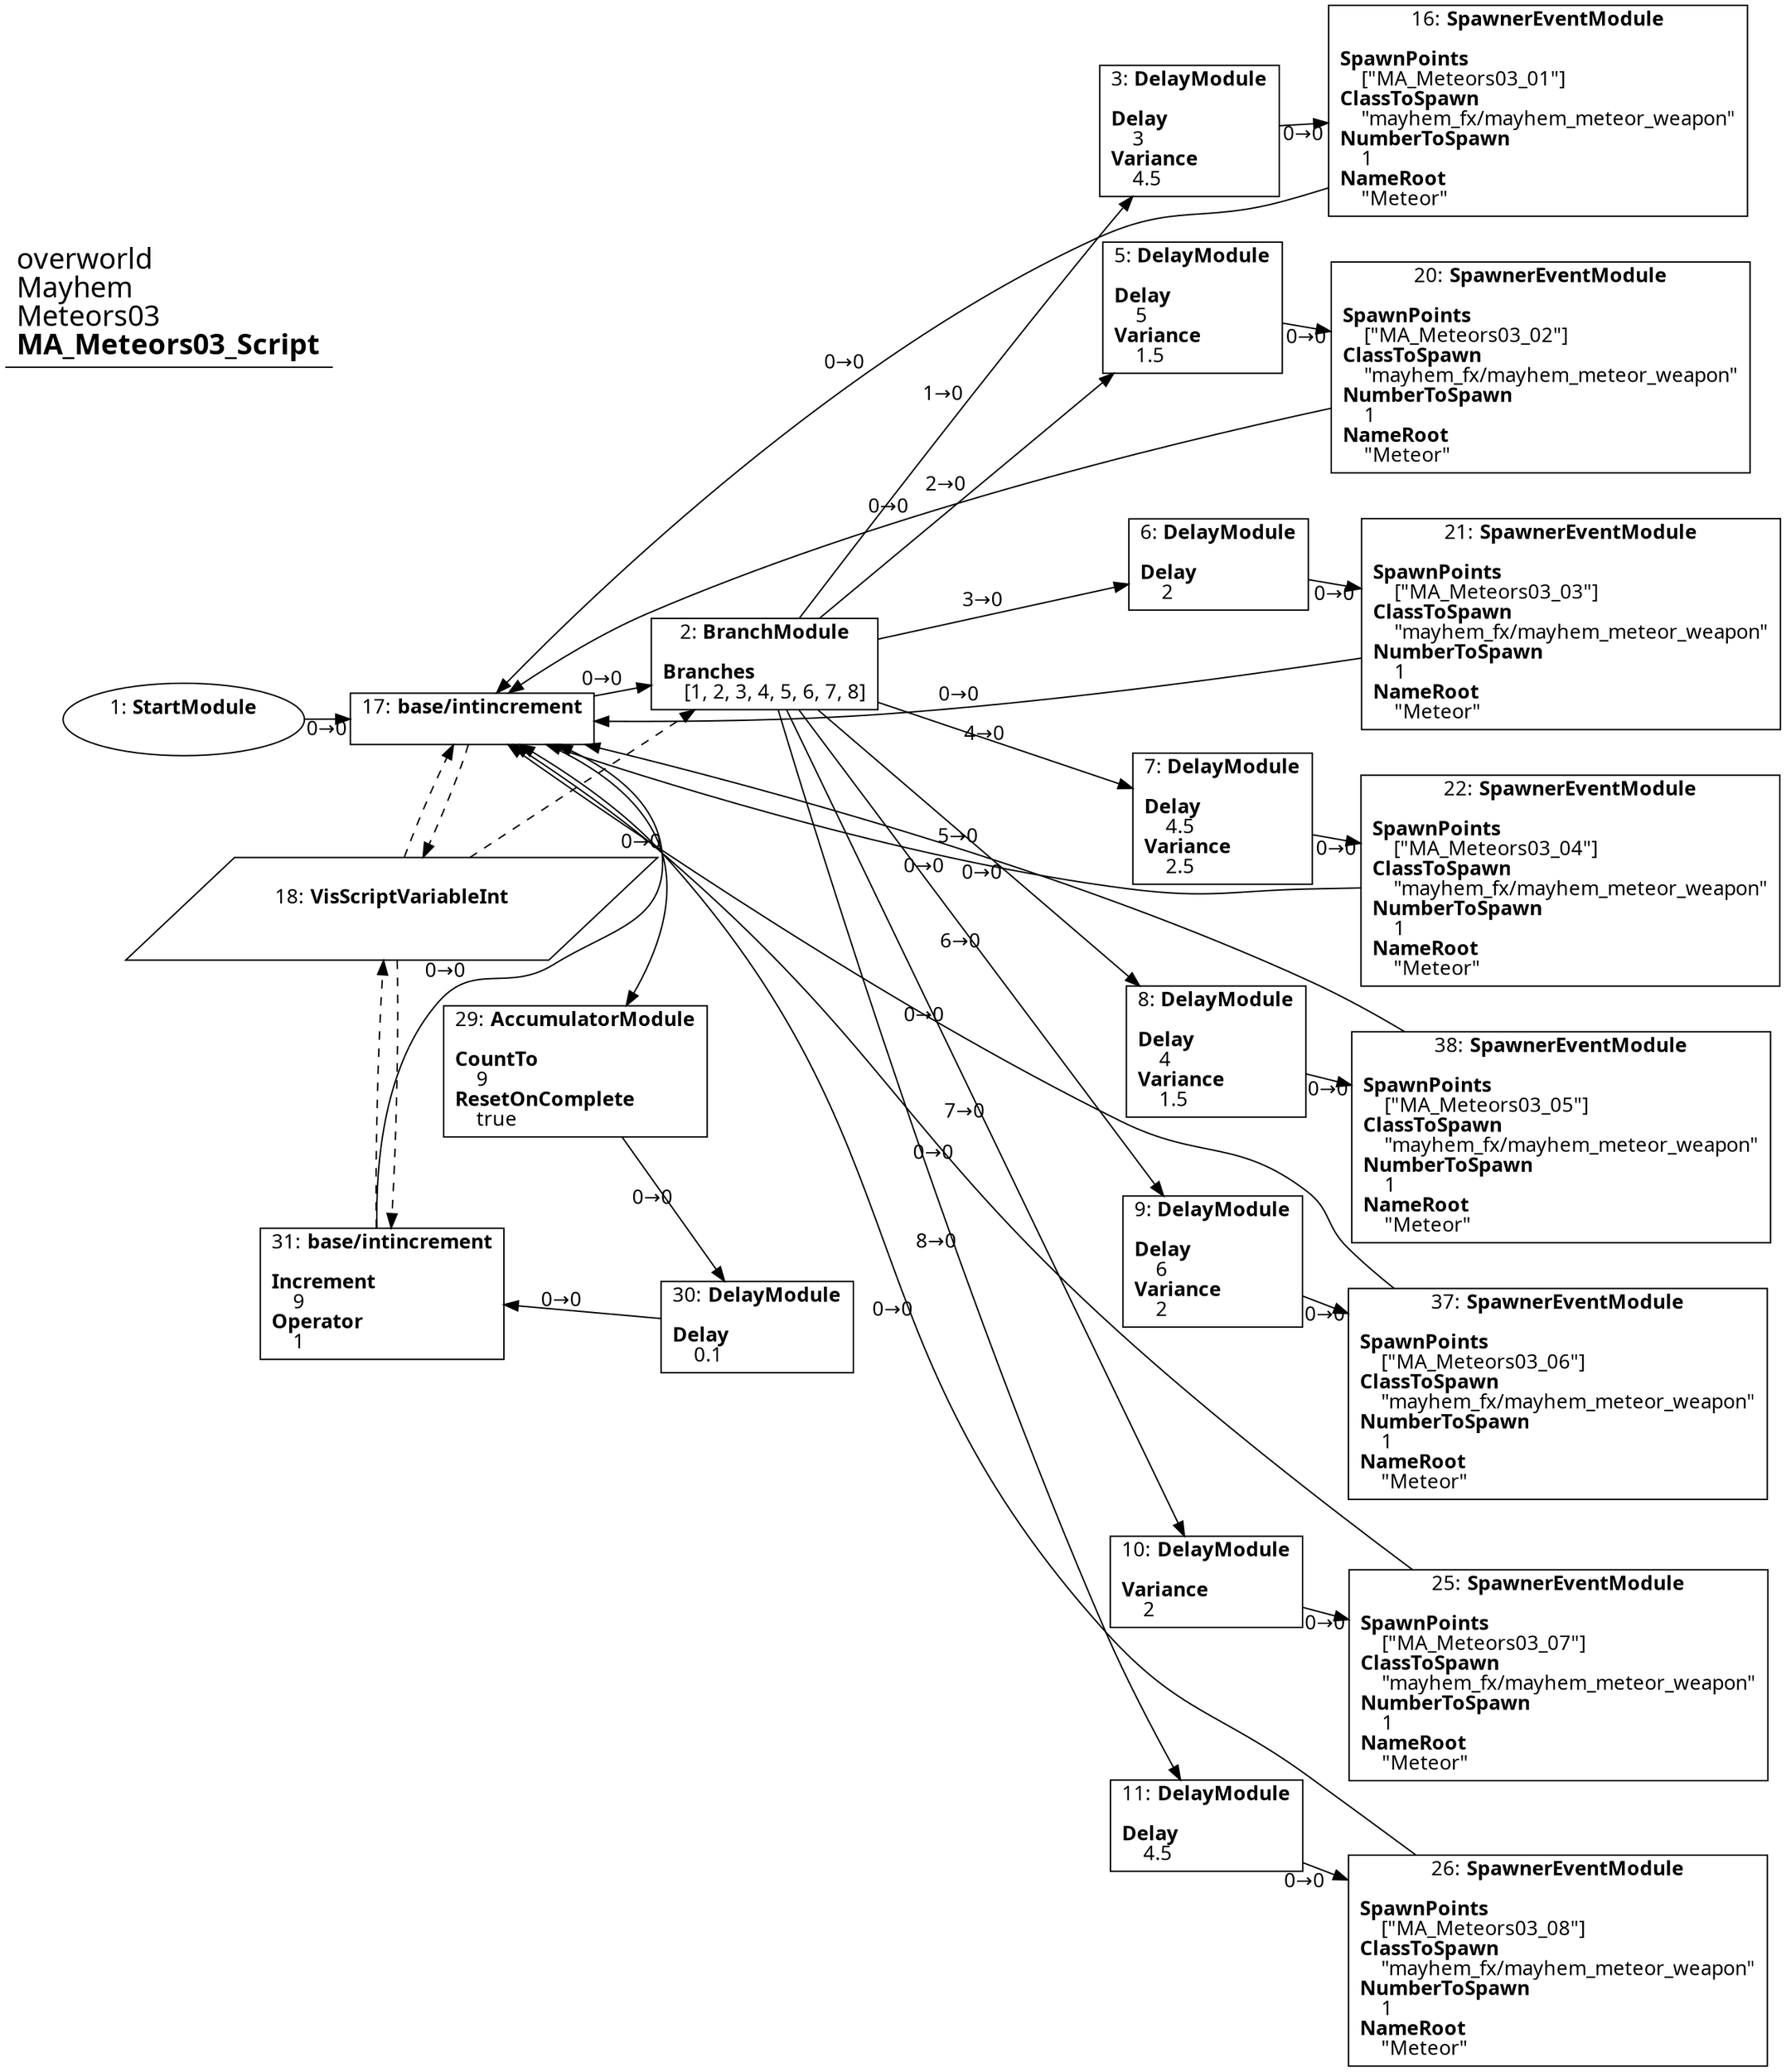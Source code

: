 digraph {
    layout = fdp;
    overlap = prism;
    sep = "+16";
    splines = spline;

    node [ shape = box ];

    graph [ fontname = "Segoe UI" ];
    node [ fontname = "Segoe UI" ];
    edge [ fontname = "Segoe UI" ];

    1 [ label = <1: <b>StartModule</b><br/><br/>> ];
    1 [ shape = oval ]
    1 [ pos = "-0.208,-0.082!" ];
    1 -> 17 [ label = "0→0" ];

    2 [ label = <2: <b>BranchModule</b><br/><br/><b>Branches</b><br align="left"/>    [1, 2, 3, 4, 5, 6, 7, 8]<br align="left"/>> ];
    2 [ pos = "0.47500002,-0.083000004!" ];
    2 -> 5 [ label = "2→0" ];
    2 -> 6 [ label = "3→0" ];
    2 -> 7 [ label = "4→0" ];
    2 -> 8 [ label = "5→0" ];
    2 -> 10 [ label = "7→0" ];
    2 -> 11 [ label = "8→0" ];
    2 -> 3 [ label = "1→0" ];
    2 -> 9 [ label = "6→0" ];
    18 -> 2 [ style = dashed ];

    3 [ label = <3: <b>DelayModule</b><br/><br/><b>Delay</b><br align="left"/>    3<br align="left"/><b>Variance</b><br align="left"/>    4.5<br align="left"/>> ];
    3 [ pos = "1.013,0.351!" ];
    3 -> 16 [ label = "0→0" ];

    5 [ label = <5: <b>DelayModule</b><br/><br/><b>Delay</b><br align="left"/>    5<br align="left"/><b>Variance</b><br align="left"/>    1.5<br align="left"/>> ];
    5 [ pos = "1.0150001,0.148!" ];
    5 -> 20 [ label = "0→0" ];

    6 [ label = <6: <b>DelayModule</b><br/><br/><b>Delay</b><br align="left"/>    2<br align="left"/>> ];
    6 [ pos = "1.0150001,-0.034!" ];
    6 -> 21 [ label = "0→0" ];

    7 [ label = <7: <b>DelayModule</b><br/><br/><b>Delay</b><br align="left"/>    4.5<br align="left"/><b>Variance</b><br align="left"/>    2.5<br align="left"/>> ];
    7 [ pos = "1.0150001,-0.22100002!" ];
    7 -> 22 [ label = "0→0" ];

    8 [ label = <8: <b>DelayModule</b><br/><br/><b>Delay</b><br align="left"/>    4<br align="left"/><b>Variance</b><br align="left"/>    1.5<br align="left"/>> ];
    8 [ pos = "1.0150001,-0.41700003!" ];
    8 -> 38 [ label = "0→0" ];

    9 [ label = <9: <b>DelayModule</b><br/><br/><b>Delay</b><br align="left"/>    6<br align="left"/><b>Variance</b><br align="left"/>    2<br align="left"/>> ];
    9 [ pos = "1.0150001,-0.609!" ];
    9 -> 37 [ label = "0→0" ];

    10 [ label = <10: <b>DelayModule</b><br/><br/><b>Variance</b><br align="left"/>    2<br align="left"/>> ];
    10 [ pos = "1.011,-0.813!" ];
    10 -> 25 [ label = "0→0" ];

    11 [ label = <11: <b>DelayModule</b><br/><br/><b>Delay</b><br align="left"/>    4.5<br align="left"/>> ];
    11 [ pos = "1.011,-1!" ];
    11 -> 26 [ label = "0→0" ];

    16 [ label = <16: <b>SpawnerEventModule</b><br/><br/><b>SpawnPoints</b><br align="left"/>    [&quot;MA_Meteors03_01&quot;]<br align="left"/><b>ClassToSpawn</b><br align="left"/>    &quot;mayhem_fx/mayhem_meteor_weapon&quot;<br align="left"/><b>NumberToSpawn</b><br align="left"/>    1<br align="left"/><b>NameRoot</b><br align="left"/>    &quot;Meteor&quot;<br align="left"/>> ];
    16 [ pos = "1.2190001,0.351!" ];
    16 -> 17 [ label = "0→0" ];

    17 [ label = <17: <b>base/intincrement</b><br/><br/>> ];
    17 [ pos = "0.09900001,-0.082!" ];
    17 -> 2 [ label = "0→0" ];
    17 -> 29 [ label = "0→0" ];
    18 -> 17 [ style = dashed ];
    17 -> 18 [ style = dashed ];

    18 [ label = <18: <b>VisScriptVariableInt</b><br/><br/>> ];
    18 [ shape = parallelogram ]
    18 [ pos = "0.035,-0.30100003!" ];

    20 [ label = <20: <b>SpawnerEventModule</b><br/><br/><b>SpawnPoints</b><br align="left"/>    [&quot;MA_Meteors03_02&quot;]<br align="left"/><b>ClassToSpawn</b><br align="left"/>    &quot;mayhem_fx/mayhem_meteor_weapon&quot;<br align="left"/><b>NumberToSpawn</b><br align="left"/>    1<br align="left"/><b>NameRoot</b><br align="left"/>    &quot;Meteor&quot;<br align="left"/>> ];
    20 [ pos = "1.2240001,0.132!" ];
    20 -> 17 [ label = "0→0" ];

    21 [ label = <21: <b>SpawnerEventModule</b><br/><br/><b>SpawnPoints</b><br align="left"/>    [&quot;MA_Meteors03_03&quot;]<br align="left"/><b>ClassToSpawn</b><br align="left"/>    &quot;mayhem_fx/mayhem_meteor_weapon&quot;<br align="left"/><b>NumberToSpawn</b><br align="left"/>    1<br align="left"/><b>NameRoot</b><br align="left"/>    &quot;Meteor&quot;<br align="left"/>> ];
    21 [ pos = "1.23,-0.078!" ];
    21 -> 17 [ label = "0→0" ];

    22 [ label = <22: <b>SpawnerEventModule</b><br/><br/><b>SpawnPoints</b><br align="left"/>    [&quot;MA_Meteors03_04&quot;]<br align="left"/><b>ClassToSpawn</b><br align="left"/>    &quot;mayhem_fx/mayhem_meteor_weapon&quot;<br align="left"/><b>NumberToSpawn</b><br align="left"/>    1<br align="left"/><b>NameRoot</b><br align="left"/>    &quot;Meteor&quot;<br align="left"/>> ];
    22 [ pos = "1.23,-0.27800003!" ];
    22 -> 17 [ label = "0→0" ];

    25 [ label = <25: <b>SpawnerEventModule</b><br/><br/><b>SpawnPoints</b><br align="left"/>    [&quot;MA_Meteors03_07&quot;]<br align="left"/><b>ClassToSpawn</b><br align="left"/>    &quot;mayhem_fx/mayhem_meteor_weapon&quot;<br align="left"/><b>NumberToSpawn</b><br align="left"/>    1<br align="left"/><b>NameRoot</b><br align="left"/>    &quot;Meteor&quot;<br align="left"/>> ];
    25 [ pos = "1.2360001,-0.89300007!" ];
    25 -> 17 [ label = "0→0" ];

    26 [ label = <26: <b>SpawnerEventModule</b><br/><br/><b>SpawnPoints</b><br align="left"/>    [&quot;MA_Meteors03_08&quot;]<br align="left"/><b>ClassToSpawn</b><br align="left"/>    &quot;mayhem_fx/mayhem_meteor_weapon&quot;<br align="left"/><b>NumberToSpawn</b><br align="left"/>    1<br align="left"/><b>NameRoot</b><br align="left"/>    &quot;Meteor&quot;<br align="left"/>> ];
    26 [ pos = "1.238,-1.102!" ];
    26 -> 17 [ label = "0→0" ];

    29 [ label = <29: <b>AccumulatorModule</b><br/><br/><b>CountTo</b><br align="left"/>    9<br align="left"/><b>ResetOnComplete</b><br align="left"/>    true<br align="left"/>> ];
    29 [ pos = "0.19100001,-0.44500002!" ];
    29 -> 30 [ label = "0→0" ];

    30 [ label = <30: <b>DelayModule</b><br/><br/><b>Delay</b><br align="left"/>    0.1<br align="left"/>> ];
    30 [ pos = "0.46,-0.67200005!" ];
    30 -> 31 [ label = "0→0" ];

    31 [ label = <31: <b>base/intincrement</b><br/><br/><b>Increment</b><br align="left"/>    9<br align="left"/><b>Operator</b><br align="left"/>    1<br align="left"/>> ];
    31 [ pos = "0.013,-0.67300004!" ];
    31 -> 17 [ label = "0→0" ];
    18 -> 31 [ style = dashed ];
    31 -> 18 [ style = dashed ];

    37 [ label = <37: <b>SpawnerEventModule</b><br/><br/><b>SpawnPoints</b><br align="left"/>    [&quot;MA_Meteors03_06&quot;]<br align="left"/><b>ClassToSpawn</b><br align="left"/>    &quot;mayhem_fx/mayhem_meteor_weapon&quot;<br align="left"/><b>NumberToSpawn</b><br align="left"/>    1<br align="left"/><b>NameRoot</b><br align="left"/>    &quot;Meteor&quot;<br align="left"/>> ];
    37 [ pos = "1.2240001,-0.68!" ];
    37 -> 17 [ label = "0→0" ];

    38 [ label = <38: <b>SpawnerEventModule</b><br/><br/><b>SpawnPoints</b><br align="left"/>    [&quot;MA_Meteors03_05&quot;]<br align="left"/><b>ClassToSpawn</b><br align="left"/>    &quot;mayhem_fx/mayhem_meteor_weapon&quot;<br align="left"/><b>NumberToSpawn</b><br align="left"/>    1<br align="left"/><b>NameRoot</b><br align="left"/>    &quot;Meteor&quot;<br align="left"/>> ];
    38 [ pos = "1.2260001,-0.48000002!" ];
    38 -> 17 [ label = "0→0" ];

    title [ pos = "-0.209,0.35200003!" ];
    title [ shape = underline ];
    title [ label = <<font point-size="20">overworld<br align="left"/>Mayhem<br align="left"/>Meteors03<br align="left"/><b>MA_Meteors03_Script</b><br align="left"/></font>> ];
}
